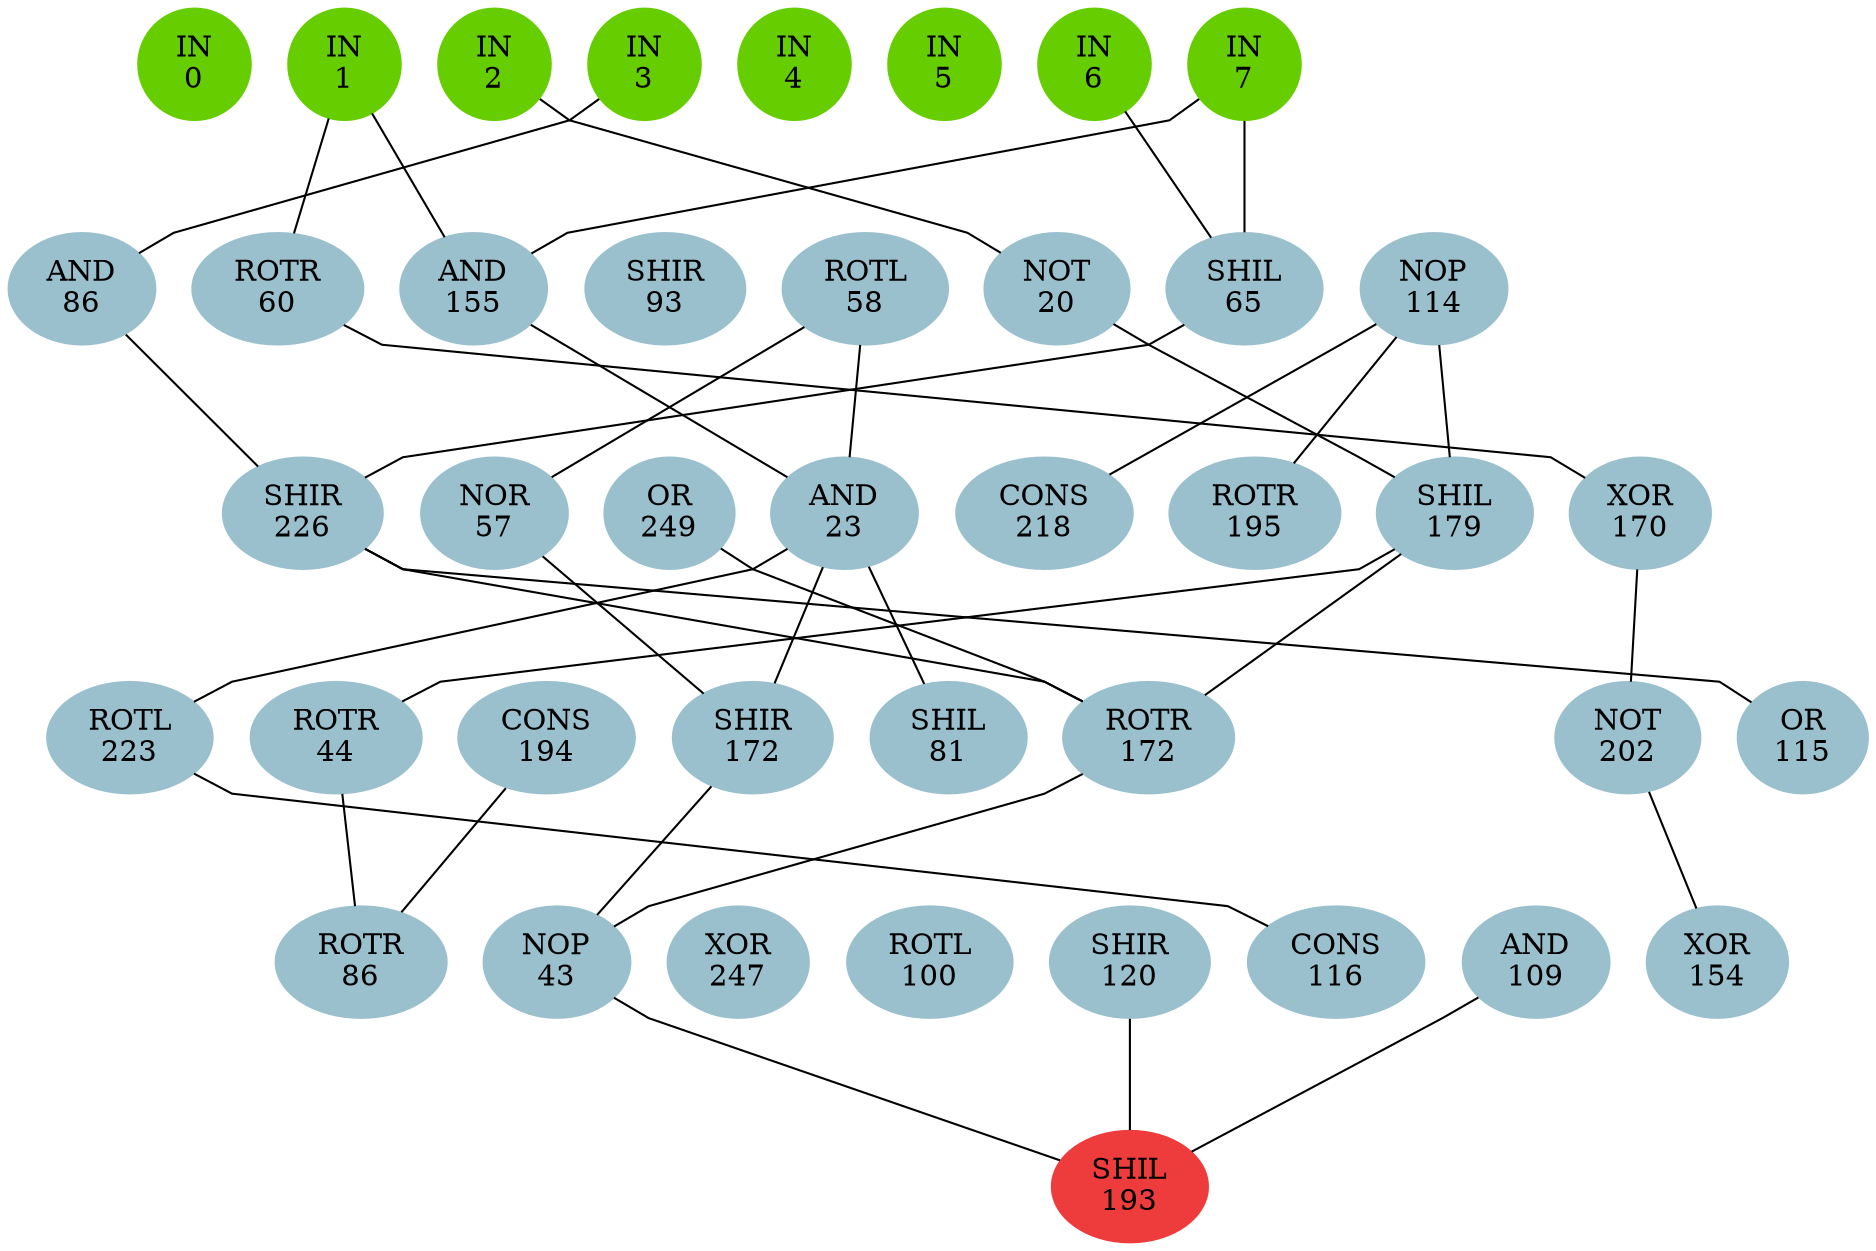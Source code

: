 graph EACircuit {
rankdir=BT;
ranksep=0.75;
ordering=out;
splines=polyline;
node [style=filled, color=lightblue2];

{ rank=same;
node [color=chartreuse3];
"-1_0"[label="IN\n0"];
node [color=chartreuse3];
"-1_1"[label="IN\n1"];
node [color=chartreuse3];
"-1_2"[label="IN\n2"];
node [color=chartreuse3];
"-1_3"[label="IN\n3"];
node [color=chartreuse3];
"-1_4"[label="IN\n4"];
node [color=chartreuse3];
"-1_5"[label="IN\n5"];
node [color=chartreuse3];
"-1_6"[label="IN\n6"];
node [color=chartreuse3];
"-1_7"[label="IN\n7"];
}
{ rank=same;
node [color=lightblue3];
"0_0"[label="AND\n86"];
node [color=lightblue3];
"0_1"[label="ROTR\n60"];
node [color=lightblue3];
"0_2"[label="AND\n155"];
node [color=lightblue3];
"0_3"[label="SHIR\n93"];
node [color=lightblue3];
"0_4"[label="ROTL\n58"];
node [color=lightblue3];
"0_5"[label="NOT\n20"];
node [color=lightblue3];
"0_6"[label="SHIL\n65"];
node [color=lightblue3];
"0_7"[label="NOP\n114"];
}
{ rank=same;
node [color=lightblue3];
"1_0"[label="SHIR\n226"];
node [color=lightblue3];
"1_1"[label="NOR\n57"];
node [color=lightblue3];
"1_2"[label="OR\n249"];
node [color=lightblue3];
"1_3"[label="AND\n23"];
node [color=lightblue3];
"1_4"[label="CONS\n218"];
node [color=lightblue3];
"1_5"[label="ROTR\n195"];
node [color=lightblue3];
"1_6"[label="SHIL\n179"];
node [color=lightblue3];
"1_7"[label="XOR\n170"];
}
{ rank=same;
node [color=lightblue3];
"2_0"[label="ROTL\n223"];
node [color=lightblue3];
"2_1"[label="ROTR\n44"];
node [color=lightblue3];
"2_2"[label="CONS\n194"];
node [color=lightblue3];
"2_3"[label="SHIR\n172"];
node [color=lightblue3];
"2_4"[label="SHIL\n81"];
node [color=lightblue3];
"2_5"[label="ROTR\n172"];
node [color=lightblue3];
"2_6"[label="NOT\n202"];
node [color=lightblue3];
"2_7"[label="OR\n115"];
}
{ rank=same;
node [color=lightblue3];
"3_0"[label="ROTR\n86"];
node [color=lightblue3];
"3_1"[label="NOP\n43"];
node [color=lightblue3];
"3_2"[label="XOR\n247"];
node [color=lightblue3];
"3_3"[label="ROTL\n100"];
node [color=lightblue3];
"3_4"[label="SHIR\n120"];
node [color=lightblue3];
"3_5"[label="CONS\n116"];
node [color=lightblue3];
"3_6"[label="AND\n109"];
node [color=lightblue3];
"3_7"[label="XOR\n154"];
}
{ rank=same;
node [color=brown2];
"4_0"[label="SHIL\n193"];
}
edge[style=invis];
"-1_0" -- "-1_1" -- "-1_2" -- "-1_3" -- "-1_4" -- "-1_5" -- "-1_6" -- "-1_7";
"0_0" -- "0_1" -- "0_2" -- "0_3" -- "0_4" -- "0_5" -- "0_6" -- "0_7";
"1_0" -- "1_1" -- "1_2" -- "1_3" -- "1_4" -- "1_5" -- "1_6" -- "1_7";
"2_0" -- "2_1" -- "2_2" -- "2_3" -- "2_4" -- "2_5" -- "2_6" -- "2_7";
"3_0" -- "3_1" -- "3_2" -- "3_3" -- "3_4" -- "3_5" -- "3_6" -- "3_7";
"4_0" -- "4_0";
edge[style=solid];
"0_0" -- "-1_3";
"0_1" -- "-1_1";
"0_2" -- "-1_1";
"0_2" -- "-1_7";
"0_5" -- "-1_2";
"0_6" -- "-1_6";
"0_6" -- "-1_7";
"1_0" -- "0_0";
"1_0" -- "0_6";
"1_1" -- "0_4";
"1_3" -- "0_2";
"1_3" -- "0_4";
"1_4" -- "0_7";
"1_5" -- "0_7";
"1_6" -- "0_5";
"1_6" -- "0_7";
"1_7" -- "0_1";
"2_0" -- "1_3";
"2_1" -- "1_6";
"2_3" -- "1_1";
"2_3" -- "1_3";
"2_4" -- "1_3";
"2_5" -- "1_0";
"2_5" -- "1_2";
"2_5" -- "1_6";
"2_6" -- "1_7";
"2_7" -- "1_0";
"3_0" -- "2_1";
"3_0" -- "2_2";
"3_1" -- "2_3";
"3_1" -- "2_5";
"3_5" -- "2_0";
"3_7" -- "2_6";
"4_0" -- "3_1";
"4_0" -- "3_4";
"4_0" -- "3_6";
}